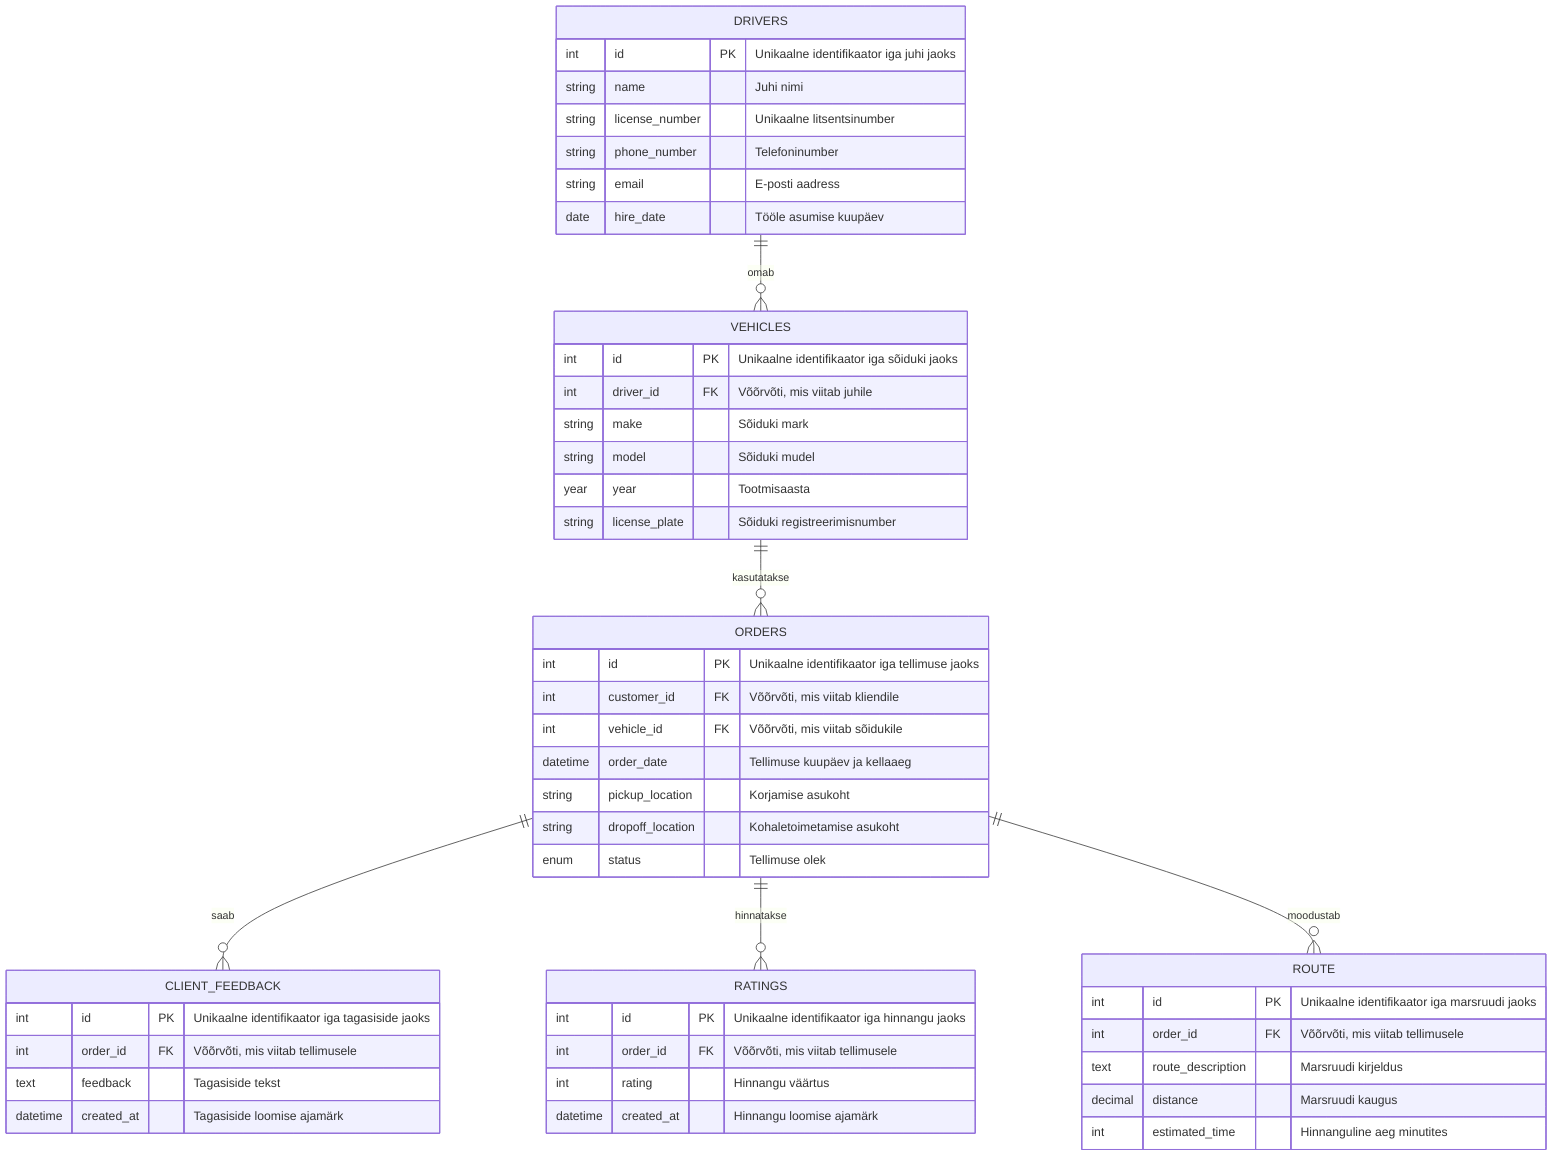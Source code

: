 erDiagram
    DRIVERS {
        int id PK "Unikaalne identifikaator iga juhi jaoks"
        string name "Juhi nimi"
        string license_number "Unikaalne litsentsinumber"
        string phone_number "Telefoninumber"
        string email "E-posti aadress"
        date hire_date "Tööle asumise kuupäev"
    }

    VEHICLES {
        int id PK "Unikaalne identifikaator iga sõiduki jaoks"
        int driver_id FK "Võõrvõti, mis viitab juhile"
        string make "Sõiduki mark"
        string model "Sõiduki mudel"
        year year "Tootmisaasta"
        string license_plate "Sõiduki registreerimisnumber"
    }

    ORDERS {
        int id PK "Unikaalne identifikaator iga tellimuse jaoks"
        int customer_id FK "Võõrvõti, mis viitab kliendile"
        int vehicle_id FK "Võõrvõti, mis viitab sõidukile"
        datetime order_date "Tellimuse kuupäev ja kellaaeg"
        string pickup_location "Korjamise asukoht"
        string dropoff_location "Kohaletoimetamise asukoht"
        enum status "Tellimuse olek"
    }

    CLIENT_FEEDBACK {
        int id PK "Unikaalne identifikaator iga tagasiside jaoks"
        int order_id FK "Võõrvõti, mis viitab tellimusele"
        text feedback "Tagasiside tekst"
        datetime created_at "Tagasiside loomise ajamärk"
    }

    RATINGS {
        int id PK "Unikaalne identifikaator iga hinnangu jaoks"
        int order_id FK "Võõrvõti, mis viitab tellimusele"
        int rating "Hinnangu väärtus"
        datetime created_at "Hinnangu loomise ajamärk"
    }

    ROUTE {
        int id PK "Unikaalne identifikaator iga marsruudi jaoks"
        int order_id FK "Võõrvõti, mis viitab tellimusele"
        text route_description "Marsruudi kirjeldus"
        decimal distance "Marsruudi kaugus"
        int estimated_time "Hinnanguline aeg minutites"
    }

    %% Relationships
    DRIVERS ||--o{ VEHICLES : "omab"
    VEHICLES ||--o{ ORDERS : "kasutatakse"
    ORDERS ||--o{ CLIENT_FEEDBACK : "saab"
    ORDERS ||--o{ RATINGS : "hinnatakse"
    ORDERS ||--o{ ROUTE : "moodustab"